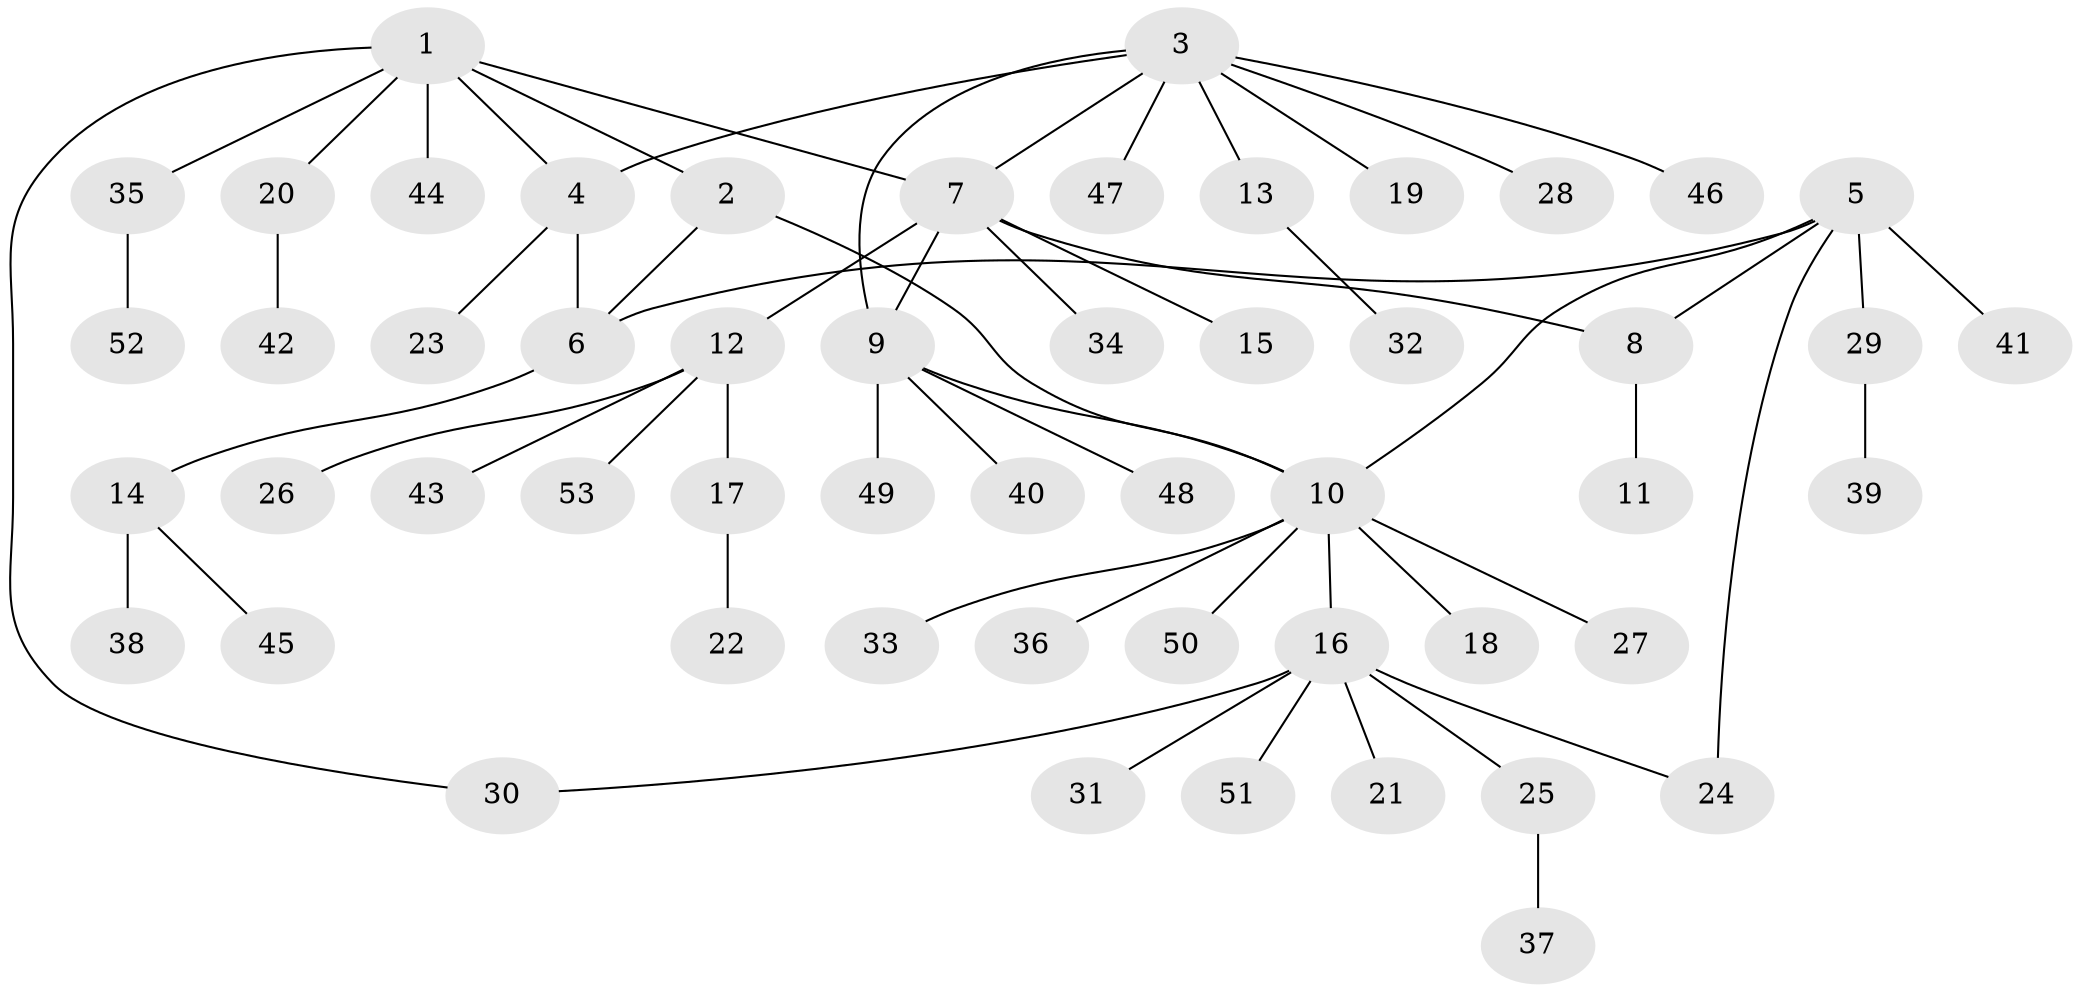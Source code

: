 // coarse degree distribution, {7: 0.075, 10: 0.025, 11: 0.025, 6: 0.025, 5: 0.025, 1: 0.725, 4: 0.025, 2: 0.075}
// Generated by graph-tools (version 1.1) at 2025/52/02/27/25 19:52:21]
// undirected, 53 vertices, 60 edges
graph export_dot {
graph [start="1"]
  node [color=gray90,style=filled];
  1;
  2;
  3;
  4;
  5;
  6;
  7;
  8;
  9;
  10;
  11;
  12;
  13;
  14;
  15;
  16;
  17;
  18;
  19;
  20;
  21;
  22;
  23;
  24;
  25;
  26;
  27;
  28;
  29;
  30;
  31;
  32;
  33;
  34;
  35;
  36;
  37;
  38;
  39;
  40;
  41;
  42;
  43;
  44;
  45;
  46;
  47;
  48;
  49;
  50;
  51;
  52;
  53;
  1 -- 2;
  1 -- 4;
  1 -- 7;
  1 -- 20;
  1 -- 30;
  1 -- 35;
  1 -- 44;
  2 -- 6;
  2 -- 10;
  3 -- 4;
  3 -- 7;
  3 -- 9;
  3 -- 13;
  3 -- 19;
  3 -- 28;
  3 -- 46;
  3 -- 47;
  4 -- 6;
  4 -- 23;
  5 -- 6;
  5 -- 8;
  5 -- 10;
  5 -- 24;
  5 -- 29;
  5 -- 41;
  6 -- 14;
  7 -- 8;
  7 -- 9;
  7 -- 12;
  7 -- 15;
  7 -- 34;
  8 -- 11;
  9 -- 10;
  9 -- 40;
  9 -- 48;
  9 -- 49;
  10 -- 16;
  10 -- 18;
  10 -- 27;
  10 -- 33;
  10 -- 36;
  10 -- 50;
  12 -- 17;
  12 -- 26;
  12 -- 43;
  12 -- 53;
  13 -- 32;
  14 -- 38;
  14 -- 45;
  16 -- 21;
  16 -- 24;
  16 -- 25;
  16 -- 30;
  16 -- 31;
  16 -- 51;
  17 -- 22;
  20 -- 42;
  25 -- 37;
  29 -- 39;
  35 -- 52;
}
